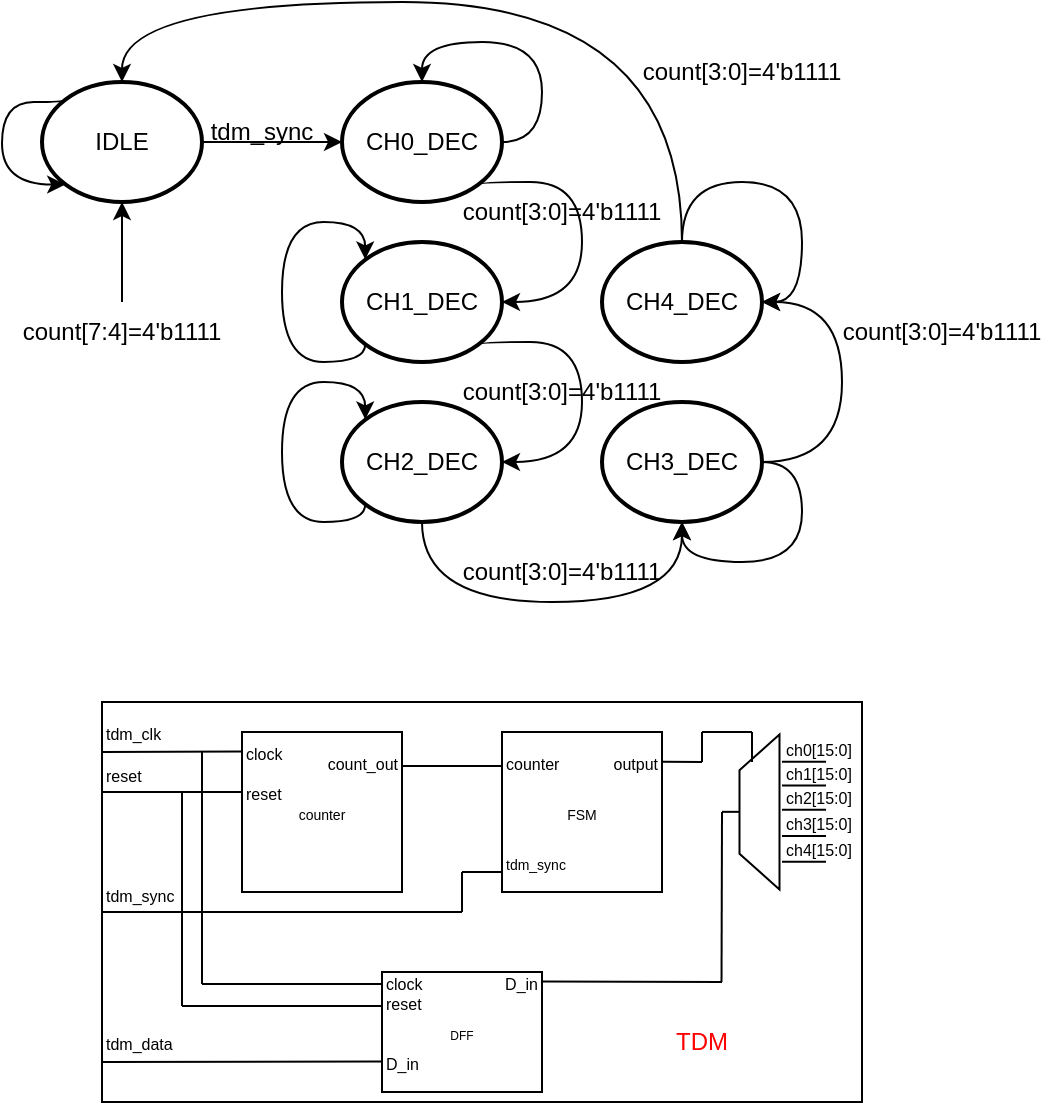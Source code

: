 <mxfile version="22.1.0" type="github">
  <diagram id="pO2yckjJLUHZ3hkfKYDs" name="Page-1">
    <mxGraphModel dx="1434" dy="1565" grid="1" gridSize="1" guides="1" tooltips="1" connect="1" arrows="1" fold="1" page="1" pageScale="1" pageWidth="1169" pageHeight="827" math="0" shadow="0">
      <root>
        <mxCell id="0" />
        <mxCell id="1" parent="0" />
        <mxCell id="-irzvPiJJPFumrXj4F0A-79" value="IDLE" style="strokeWidth=2;html=1;shape=mxgraph.flowchart.start_2;whiteSpace=wrap;movable=1;resizable=1;rotatable=1;deletable=1;editable=1;locked=0;connectable=1;" vertex="1" parent="1">
          <mxGeometry x="300" y="30" width="80" height="60" as="geometry" />
        </mxCell>
        <mxCell id="-irzvPiJJPFumrXj4F0A-80" value="CH0_DEC" style="strokeWidth=2;html=1;shape=mxgraph.flowchart.start_2;whiteSpace=wrap;movable=1;resizable=1;rotatable=1;deletable=1;editable=1;locked=0;connectable=1;" vertex="1" parent="1">
          <mxGeometry x="450" y="30" width="80" height="60" as="geometry" />
        </mxCell>
        <mxCell id="-irzvPiJJPFumrXj4F0A-81" value="CH1_DEC" style="strokeWidth=2;html=1;shape=mxgraph.flowchart.start_2;whiteSpace=wrap;movable=1;resizable=1;rotatable=1;deletable=1;editable=1;locked=0;connectable=1;" vertex="1" parent="1">
          <mxGeometry x="450" y="110" width="80" height="60" as="geometry" />
        </mxCell>
        <mxCell id="-irzvPiJJPFumrXj4F0A-82" value="CH4_DEC" style="strokeWidth=2;html=1;shape=mxgraph.flowchart.start_2;whiteSpace=wrap;movable=1;resizable=1;rotatable=1;deletable=1;editable=1;locked=0;connectable=1;" vertex="1" parent="1">
          <mxGeometry x="580" y="110" width="80" height="60" as="geometry" />
        </mxCell>
        <mxCell id="-irzvPiJJPFumrXj4F0A-83" value="CH3_DEC" style="strokeWidth=2;html=1;shape=mxgraph.flowchart.start_2;whiteSpace=wrap;movable=1;resizable=1;rotatable=1;deletable=1;editable=1;locked=0;connectable=1;" vertex="1" parent="1">
          <mxGeometry x="580" y="190" width="80" height="60" as="geometry" />
        </mxCell>
        <mxCell id="-irzvPiJJPFumrXj4F0A-84" value="CH2_DEC" style="strokeWidth=2;html=1;shape=mxgraph.flowchart.start_2;whiteSpace=wrap;movable=1;resizable=1;rotatable=1;deletable=1;editable=1;locked=0;connectable=1;" vertex="1" parent="1">
          <mxGeometry x="450" y="190" width="80" height="60" as="geometry" />
        </mxCell>
        <mxCell id="-irzvPiJJPFumrXj4F0A-85" value="" style="endArrow=classic;html=1;rounded=0;edgeStyle=orthogonalEdgeStyle;curved=1;entryX=1;entryY=0.5;entryDx=0;entryDy=0;entryPerimeter=0;exitX=0.855;exitY=0.855;exitDx=0;exitDy=0;exitPerimeter=0;movable=1;resizable=1;rotatable=1;deletable=1;editable=1;locked=0;connectable=1;" edge="1" parent="1" source="-irzvPiJJPFumrXj4F0A-80" target="-irzvPiJJPFumrXj4F0A-81">
          <mxGeometry width="50" height="50" relative="1" as="geometry">
            <mxPoint x="580" y="50" as="sourcePoint" />
            <mxPoint x="676" y="50" as="targetPoint" />
            <Array as="points">
              <mxPoint x="518" y="80" />
              <mxPoint x="570" y="80" />
              <mxPoint x="570" y="140" />
            </Array>
          </mxGeometry>
        </mxCell>
        <mxCell id="-irzvPiJJPFumrXj4F0A-86" value="" style="endArrow=classic;html=1;rounded=0;edgeStyle=orthogonalEdgeStyle;curved=1;entryX=1;entryY=0.5;entryDx=0;entryDy=0;entryPerimeter=0;exitX=0.855;exitY=0.855;exitDx=0;exitDy=0;exitPerimeter=0;movable=1;resizable=1;rotatable=1;deletable=1;editable=1;locked=0;connectable=1;" edge="1" parent="1" source="-irzvPiJJPFumrXj4F0A-81" target="-irzvPiJJPFumrXj4F0A-84">
          <mxGeometry width="50" height="50" relative="1" as="geometry">
            <mxPoint x="530" y="160" as="sourcePoint" />
            <mxPoint x="530" y="240" as="targetPoint" />
            <Array as="points">
              <mxPoint x="518" y="160" />
              <mxPoint x="570" y="160" />
              <mxPoint x="570" y="220" />
            </Array>
          </mxGeometry>
        </mxCell>
        <mxCell id="-irzvPiJJPFumrXj4F0A-87" value="" style="endArrow=classic;html=1;rounded=0;edgeStyle=orthogonalEdgeStyle;curved=1;entryX=0.5;entryY=1;entryDx=0;entryDy=0;entryPerimeter=0;exitX=0.5;exitY=1;exitDx=0;exitDy=0;exitPerimeter=0;movable=1;resizable=1;rotatable=1;deletable=1;editable=1;locked=0;connectable=1;" edge="1" parent="1" source="-irzvPiJJPFumrXj4F0A-84" target="-irzvPiJJPFumrXj4F0A-83">
          <mxGeometry width="50" height="50" relative="1" as="geometry">
            <mxPoint x="528" y="171" as="sourcePoint" />
            <mxPoint x="540" y="230" as="targetPoint" />
            <Array as="points">
              <mxPoint x="490" y="290" />
              <mxPoint x="620" y="290" />
            </Array>
          </mxGeometry>
        </mxCell>
        <mxCell id="-irzvPiJJPFumrXj4F0A-88" value="" style="endArrow=classic;html=1;rounded=0;edgeStyle=orthogonalEdgeStyle;curved=1;exitX=1;exitY=0.5;exitDx=0;exitDy=0;exitPerimeter=0;entryX=1;entryY=0.5;entryDx=0;entryDy=0;entryPerimeter=0;movable=1;resizable=1;rotatable=1;deletable=1;editable=1;locked=0;connectable=1;" edge="1" parent="1" source="-irzvPiJJPFumrXj4F0A-83" target="-irzvPiJJPFumrXj4F0A-82">
          <mxGeometry width="50" height="50" relative="1" as="geometry">
            <mxPoint x="690" y="151" as="sourcePoint" />
            <mxPoint x="730" y="240" as="targetPoint" />
            <Array as="points">
              <mxPoint x="700" y="220" />
              <mxPoint x="700" y="140" />
            </Array>
          </mxGeometry>
        </mxCell>
        <mxCell id="-irzvPiJJPFumrXj4F0A-89" value="" style="endArrow=classic;html=1;rounded=0;entryX=0;entryY=0.5;entryDx=0;entryDy=0;entryPerimeter=0;exitX=1;exitY=0.5;exitDx=0;exitDy=0;exitPerimeter=0;movable=1;resizable=1;rotatable=1;deletable=1;editable=1;locked=0;connectable=1;" edge="1" parent="1" source="-irzvPiJJPFumrXj4F0A-79" target="-irzvPiJJPFumrXj4F0A-80">
          <mxGeometry width="50" height="50" relative="1" as="geometry">
            <mxPoint x="380" y="85" as="sourcePoint" />
            <mxPoint x="430" y="35" as="targetPoint" />
          </mxGeometry>
        </mxCell>
        <mxCell id="-irzvPiJJPFumrXj4F0A-90" value="" style="endArrow=classic;html=1;rounded=0;edgeStyle=orthogonalEdgeStyle;curved=1;exitX=0.5;exitY=0;exitDx=0;exitDy=0;exitPerimeter=0;entryX=0.5;entryY=0;entryDx=0;entryDy=0;entryPerimeter=0;movable=1;resizable=1;rotatable=1;deletable=1;editable=1;locked=0;connectable=1;" edge="1" parent="1" source="-irzvPiJJPFumrXj4F0A-82" target="-irzvPiJJPFumrXj4F0A-79">
          <mxGeometry width="50" height="50" relative="1" as="geometry">
            <mxPoint x="610" y="80" as="sourcePoint" />
            <mxPoint x="610" as="targetPoint" />
            <Array as="points">
              <mxPoint x="620" y="-10" />
              <mxPoint x="340" y="-10" />
            </Array>
          </mxGeometry>
        </mxCell>
        <mxCell id="-irzvPiJJPFumrXj4F0A-91" value="tdm_sync" style="text;html=1;strokeColor=none;fillColor=none;align=center;verticalAlign=middle;whiteSpace=wrap;rounded=0;movable=1;resizable=1;rotatable=1;deletable=1;editable=1;locked=0;connectable=1;" vertex="1" parent="1">
          <mxGeometry x="380" y="40" width="60" height="30" as="geometry" />
        </mxCell>
        <mxCell id="-irzvPiJJPFumrXj4F0A-92" value="" style="endArrow=classic;html=1;rounded=0;edgeStyle=orthogonalEdgeStyle;curved=1;entryX=0.145;entryY=0.855;entryDx=0;entryDy=0;entryPerimeter=0;exitX=0.145;exitY=0.145;exitDx=0;exitDy=0;exitPerimeter=0;movable=1;resizable=1;rotatable=1;deletable=1;editable=1;locked=0;connectable=1;" edge="1" parent="1" source="-irzvPiJJPFumrXj4F0A-79" target="-irzvPiJJPFumrXj4F0A-79">
          <mxGeometry width="50" height="50" relative="1" as="geometry">
            <mxPoint x="169.97" y="140" as="sourcePoint" />
            <mxPoint x="299.97" y="140" as="targetPoint" />
            <Array as="points">
              <mxPoint x="312" y="40" />
              <mxPoint x="280" y="40" />
              <mxPoint x="280" y="81" />
            </Array>
          </mxGeometry>
        </mxCell>
        <mxCell id="-irzvPiJJPFumrXj4F0A-93" value="" style="endArrow=classic;html=1;rounded=0;entryX=0.5;entryY=1;entryDx=0;entryDy=0;entryPerimeter=0;movable=1;resizable=1;rotatable=1;deletable=1;editable=1;locked=0;connectable=1;" edge="1" parent="1" target="-irzvPiJJPFumrXj4F0A-79">
          <mxGeometry width="50" height="50" relative="1" as="geometry">
            <mxPoint x="340" y="140" as="sourcePoint" />
            <mxPoint x="380" y="190" as="targetPoint" />
          </mxGeometry>
        </mxCell>
        <mxCell id="-irzvPiJJPFumrXj4F0A-94" value="count[7:4]=4&#39;b1111" style="text;html=1;strokeColor=none;fillColor=none;align=center;verticalAlign=middle;whiteSpace=wrap;rounded=0;movable=1;resizable=1;rotatable=1;deletable=1;editable=1;locked=0;connectable=1;" vertex="1" parent="1">
          <mxGeometry x="310" y="140" width="60" height="30" as="geometry" />
        </mxCell>
        <mxCell id="-irzvPiJJPFumrXj4F0A-95" value="count[3:0]=4&#39;b1111" style="text;html=1;strokeColor=none;fillColor=none;align=center;verticalAlign=middle;whiteSpace=wrap;rounded=0;movable=1;resizable=1;rotatable=1;deletable=1;editable=1;locked=0;connectable=1;" vertex="1" parent="1">
          <mxGeometry x="530" y="80" width="60" height="30" as="geometry" />
        </mxCell>
        <mxCell id="-irzvPiJJPFumrXj4F0A-96" value="count[3:0]=4&#39;b1111" style="text;html=1;strokeColor=none;fillColor=none;align=center;verticalAlign=middle;whiteSpace=wrap;rounded=0;movable=1;resizable=1;rotatable=1;deletable=1;editable=1;locked=0;connectable=1;" vertex="1" parent="1">
          <mxGeometry x="530" y="170" width="60" height="30" as="geometry" />
        </mxCell>
        <mxCell id="-irzvPiJJPFumrXj4F0A-97" value="count[3:0]=4&#39;b1111" style="text;html=1;strokeColor=none;fillColor=none;align=center;verticalAlign=middle;whiteSpace=wrap;rounded=0;movable=1;resizable=1;rotatable=1;deletable=1;editable=1;locked=0;connectable=1;" vertex="1" parent="1">
          <mxGeometry x="530" y="260" width="60" height="30" as="geometry" />
        </mxCell>
        <mxCell id="-irzvPiJJPFumrXj4F0A-98" value="count[3:0]=4&#39;b1111" style="text;html=1;strokeColor=none;fillColor=none;align=center;verticalAlign=middle;whiteSpace=wrap;rounded=0;movable=1;resizable=1;rotatable=1;deletable=1;editable=1;locked=0;connectable=1;" vertex="1" parent="1">
          <mxGeometry x="720" y="140" width="60" height="30" as="geometry" />
        </mxCell>
        <mxCell id="-irzvPiJJPFumrXj4F0A-99" value="count[3:0]=4&#39;b1111" style="text;html=1;strokeColor=none;fillColor=none;align=center;verticalAlign=middle;whiteSpace=wrap;rounded=0;movable=1;resizable=1;rotatable=1;deletable=1;editable=1;locked=0;connectable=1;" vertex="1" parent="1">
          <mxGeometry x="620" y="10" width="60" height="30" as="geometry" />
        </mxCell>
        <mxCell id="-irzvPiJJPFumrXj4F0A-100" value="" style="endArrow=classic;html=1;rounded=0;edgeStyle=orthogonalEdgeStyle;curved=1;exitX=1;exitY=0.5;exitDx=0;exitDy=0;exitPerimeter=0;entryX=0.5;entryY=0;entryDx=0;entryDy=0;entryPerimeter=0;movable=1;resizable=1;rotatable=1;deletable=1;editable=1;locked=0;connectable=1;" edge="1" parent="1" source="-irzvPiJJPFumrXj4F0A-80" target="-irzvPiJJPFumrXj4F0A-80">
          <mxGeometry width="50" height="50" relative="1" as="geometry">
            <mxPoint x="630" y="120" as="sourcePoint" />
            <mxPoint x="350" y="40" as="targetPoint" />
            <Array as="points">
              <mxPoint x="550" y="60" />
              <mxPoint x="550" y="10" />
              <mxPoint x="490" y="10" />
            </Array>
          </mxGeometry>
        </mxCell>
        <mxCell id="-irzvPiJJPFumrXj4F0A-101" value="" style="endArrow=classic;html=1;rounded=0;edgeStyle=orthogonalEdgeStyle;curved=1;exitX=0.145;exitY=0.855;exitDx=0;exitDy=0;exitPerimeter=0;entryX=0.145;entryY=0.145;entryDx=0;entryDy=0;entryPerimeter=0;movable=1;resizable=1;rotatable=1;deletable=1;editable=1;locked=0;connectable=1;" edge="1" parent="1" source="-irzvPiJJPFumrXj4F0A-81" target="-irzvPiJJPFumrXj4F0A-81">
          <mxGeometry width="50" height="50" relative="1" as="geometry">
            <mxPoint x="400.03" y="260" as="sourcePoint" />
            <mxPoint x="360.03" y="230" as="targetPoint" />
            <Array as="points">
              <mxPoint x="462" y="170" />
              <mxPoint x="420" y="170" />
              <mxPoint x="420" y="100" />
              <mxPoint x="462" y="100" />
            </Array>
          </mxGeometry>
        </mxCell>
        <mxCell id="-irzvPiJJPFumrXj4F0A-102" value="" style="endArrow=classic;html=1;rounded=0;edgeStyle=orthogonalEdgeStyle;curved=1;exitX=0.145;exitY=0.855;exitDx=0;exitDy=0;exitPerimeter=0;entryX=0.145;entryY=0.145;entryDx=0;entryDy=0;entryPerimeter=0;movable=1;resizable=1;rotatable=1;deletable=1;editable=1;locked=0;connectable=1;" edge="1" parent="1" source="-irzvPiJJPFumrXj4F0A-84" target="-irzvPiJJPFumrXj4F0A-84">
          <mxGeometry width="50" height="50" relative="1" as="geometry">
            <mxPoint x="440" y="241" as="sourcePoint" />
            <mxPoint x="440" y="199" as="targetPoint" />
            <Array as="points">
              <mxPoint x="462" y="250" />
              <mxPoint x="420" y="250" />
              <mxPoint x="420" y="180" />
              <mxPoint x="462" y="180" />
            </Array>
          </mxGeometry>
        </mxCell>
        <mxCell id="-irzvPiJJPFumrXj4F0A-103" value="" style="endArrow=classic;html=1;rounded=0;edgeStyle=orthogonalEdgeStyle;curved=1;exitX=1;exitY=0.5;exitDx=0;exitDy=0;exitPerimeter=0;entryX=0.5;entryY=1;entryDx=0;entryDy=0;entryPerimeter=0;movable=1;resizable=1;rotatable=1;deletable=1;editable=1;locked=0;connectable=1;" edge="1" parent="1" source="-irzvPiJJPFumrXj4F0A-83" target="-irzvPiJJPFumrXj4F0A-83">
          <mxGeometry width="50" height="50" relative="1" as="geometry">
            <mxPoint x="740" y="220" as="sourcePoint" />
            <mxPoint x="700" y="190" as="targetPoint" />
            <Array as="points">
              <mxPoint x="680" y="220" />
              <mxPoint x="680" y="270" />
              <mxPoint x="620" y="270" />
            </Array>
          </mxGeometry>
        </mxCell>
        <mxCell id="-irzvPiJJPFumrXj4F0A-104" value="" style="endArrow=classic;html=1;rounded=0;edgeStyle=orthogonalEdgeStyle;curved=1;exitX=0.5;exitY=0;exitDx=0;exitDy=0;exitPerimeter=0;entryX=1;entryY=0.5;entryDx=0;entryDy=0;entryPerimeter=0;movable=1;resizable=1;rotatable=1;deletable=1;editable=1;locked=0;connectable=1;" edge="1" parent="1" source="-irzvPiJJPFumrXj4F0A-82" target="-irzvPiJJPFumrXj4F0A-82">
          <mxGeometry width="50" height="50" relative="1" as="geometry">
            <mxPoint x="710" y="70" as="sourcePoint" />
            <mxPoint x="670" y="100" as="targetPoint" />
            <Array as="points">
              <mxPoint x="620" y="80" />
              <mxPoint x="680" y="80" />
              <mxPoint x="680" y="140" />
            </Array>
          </mxGeometry>
        </mxCell>
        <mxCell id="-irzvPiJJPFumrXj4F0A-149" value="" style="group" vertex="1" connectable="0" parent="1">
          <mxGeometry x="330" y="340" width="400" height="200" as="geometry" />
        </mxCell>
        <mxCell id="-irzvPiJJPFumrXj4F0A-75" value="" style="rounded=0;whiteSpace=wrap;html=1;" vertex="1" parent="-irzvPiJJPFumrXj4F0A-149">
          <mxGeometry width="380" height="200" as="geometry" />
        </mxCell>
        <mxCell id="-irzvPiJJPFumrXj4F0A-76" value="&lt;font style=&quot;font-size: 7px;&quot;&gt;FSM&lt;/font&gt;" style="rounded=0;whiteSpace=wrap;html=1;movable=1;resizable=1;rotatable=1;deletable=1;editable=1;locked=0;connectable=1;" vertex="1" parent="-irzvPiJJPFumrXj4F0A-149">
          <mxGeometry x="200" y="15" width="80" height="80" as="geometry" />
        </mxCell>
        <mxCell id="-irzvPiJJPFumrXj4F0A-77" value="" style="verticalLabelPosition=middle;verticalAlign=middle;html=1;shape=trapezoid;perimeter=trapezoidPerimeter;whiteSpace=wrap;size=0.23;arcSize=10;flipV=1;labelPosition=center;align=center;rotation=90;movable=1;resizable=1;rotatable=1;deletable=1;editable=1;locked=0;connectable=1;" vertex="1" parent="-irzvPiJJPFumrXj4F0A-149">
          <mxGeometry x="290" y="45" width="77.5" height="20" as="geometry" />
        </mxCell>
        <mxCell id="-irzvPiJJPFumrXj4F0A-78" value="&lt;font style=&quot;font-size: 8px;&quot;&gt;counter&lt;/font&gt;" style="text;html=1;strokeColor=none;fillColor=none;align=left;verticalAlign=middle;whiteSpace=wrap;rounded=0;movable=1;resizable=1;rotatable=1;deletable=1;editable=1;locked=0;connectable=1;" vertex="1" parent="-irzvPiJJPFumrXj4F0A-149">
          <mxGeometry x="200" y="15" width="60" height="30" as="geometry" />
        </mxCell>
        <mxCell id="-irzvPiJJPFumrXj4F0A-105" value="&lt;font style=&quot;font-size: 7px;&quot;&gt;tdm_sync&lt;/font&gt;" style="text;html=1;strokeColor=none;fillColor=none;align=left;verticalAlign=middle;whiteSpace=wrap;rounded=0;movable=1;resizable=1;rotatable=1;deletable=1;editable=1;locked=0;connectable=1;" vertex="1" parent="-irzvPiJJPFumrXj4F0A-149">
          <mxGeometry x="200" y="65" width="60" height="30" as="geometry" />
        </mxCell>
        <mxCell id="-irzvPiJJPFumrXj4F0A-106" value="&lt;font style=&quot;font-size: 8px;&quot;&gt;output&lt;/font&gt;" style="text;html=1;strokeColor=none;fillColor=none;align=right;verticalAlign=middle;whiteSpace=wrap;rounded=0;movable=1;resizable=1;rotatable=1;deletable=1;editable=1;locked=0;connectable=1;" vertex="1" parent="-irzvPiJJPFumrXj4F0A-149">
          <mxGeometry x="220" y="15" width="60" height="30" as="geometry" />
        </mxCell>
        <mxCell id="-irzvPiJJPFumrXj4F0A-107" value="" style="endArrow=none;html=1;rounded=0;endFill=0;movable=1;resizable=1;rotatable=1;deletable=1;editable=1;locked=0;connectable=1;" edge="1" parent="-irzvPiJJPFumrXj4F0A-149">
          <mxGeometry width="50" height="50" relative="1" as="geometry">
            <mxPoint x="150" y="32" as="sourcePoint" />
            <mxPoint x="200" y="32" as="targetPoint" />
          </mxGeometry>
        </mxCell>
        <mxCell id="-irzvPiJJPFumrXj4F0A-108" value="" style="endArrow=none;html=1;rounded=0;endFill=0;movable=1;resizable=1;rotatable=1;deletable=1;editable=1;locked=0;connectable=1;" edge="1" parent="-irzvPiJJPFumrXj4F0A-149">
          <mxGeometry width="50" height="50" relative="1" as="geometry">
            <mxPoint x="280" y="29.86" as="sourcePoint" />
            <mxPoint x="300" y="30" as="targetPoint" />
          </mxGeometry>
        </mxCell>
        <mxCell id="-irzvPiJJPFumrXj4F0A-109" value="" style="endArrow=none;html=1;rounded=0;endFill=0;movable=1;resizable=1;rotatable=1;deletable=1;editable=1;locked=0;connectable=1;" edge="1" parent="-irzvPiJJPFumrXj4F0A-149">
          <mxGeometry width="50" height="50" relative="1" as="geometry">
            <mxPoint x="300" y="15" as="sourcePoint" />
            <mxPoint x="300" y="30" as="targetPoint" />
          </mxGeometry>
        </mxCell>
        <mxCell id="-irzvPiJJPFumrXj4F0A-110" value="" style="endArrow=none;html=1;rounded=0;endFill=0;movable=1;resizable=1;rotatable=1;deletable=1;editable=1;locked=0;connectable=1;" edge="1" parent="-irzvPiJJPFumrXj4F0A-149">
          <mxGeometry width="50" height="50" relative="1" as="geometry">
            <mxPoint x="300" y="15" as="sourcePoint" />
            <mxPoint x="325" y="15" as="targetPoint" />
          </mxGeometry>
        </mxCell>
        <mxCell id="-irzvPiJJPFumrXj4F0A-111" value="" style="endArrow=none;html=1;rounded=0;endFill=0;movable=1;resizable=1;rotatable=1;deletable=1;editable=1;locked=0;connectable=1;" edge="1" parent="-irzvPiJJPFumrXj4F0A-149">
          <mxGeometry width="50" height="50" relative="1" as="geometry">
            <mxPoint x="340" y="41.81" as="sourcePoint" />
            <mxPoint x="362" y="41.81" as="targetPoint" />
          </mxGeometry>
        </mxCell>
        <mxCell id="-irzvPiJJPFumrXj4F0A-112" value="" style="endArrow=none;html=1;rounded=0;endFill=0;movable=1;resizable=1;rotatable=1;deletable=1;editable=1;locked=0;connectable=1;" edge="1" parent="-irzvPiJJPFumrXj4F0A-149">
          <mxGeometry width="50" height="50" relative="1" as="geometry">
            <mxPoint x="340" y="67" as="sourcePoint" />
            <mxPoint x="362" y="67" as="targetPoint" />
          </mxGeometry>
        </mxCell>
        <mxCell id="-irzvPiJJPFumrXj4F0A-113" value="" style="endArrow=none;html=1;rounded=0;endFill=0;movable=1;resizable=1;rotatable=1;deletable=1;editable=1;locked=0;connectable=1;" edge="1" parent="-irzvPiJJPFumrXj4F0A-149">
          <mxGeometry width="50" height="50" relative="1" as="geometry">
            <mxPoint x="340" y="79.9" as="sourcePoint" />
            <mxPoint x="362" y="79.9" as="targetPoint" />
          </mxGeometry>
        </mxCell>
        <mxCell id="-irzvPiJJPFumrXj4F0A-114" value="" style="endArrow=none;html=1;rounded=0;endFill=0;movable=1;resizable=1;rotatable=1;deletable=1;editable=1;locked=0;connectable=1;" edge="1" parent="-irzvPiJJPFumrXj4F0A-149">
          <mxGeometry width="50" height="50" relative="1" as="geometry">
            <mxPoint x="340" y="53.9" as="sourcePoint" />
            <mxPoint x="362" y="53.9" as="targetPoint" />
          </mxGeometry>
        </mxCell>
        <mxCell id="-irzvPiJJPFumrXj4F0A-115" value="" style="endArrow=none;html=1;rounded=0;endFill=0;movable=1;resizable=1;rotatable=1;deletable=1;editable=1;locked=0;connectable=1;" edge="1" parent="-irzvPiJJPFumrXj4F0A-149">
          <mxGeometry width="50" height="50" relative="1" as="geometry">
            <mxPoint x="340" y="29.9" as="sourcePoint" />
            <mxPoint x="362" y="29.9" as="targetPoint" />
          </mxGeometry>
        </mxCell>
        <mxCell id="-irzvPiJJPFumrXj4F0A-116" value="" style="endArrow=none;html=1;rounded=0;endFill=0;movable=1;resizable=1;rotatable=1;deletable=1;editable=1;locked=0;connectable=1;" edge="1" parent="-irzvPiJJPFumrXj4F0A-149">
          <mxGeometry width="50" height="50" relative="1" as="geometry">
            <mxPoint x="325" y="30" as="sourcePoint" />
            <mxPoint x="325" y="15" as="targetPoint" />
          </mxGeometry>
        </mxCell>
        <mxCell id="-irzvPiJJPFumrXj4F0A-117" value="&lt;font style=&quot;font-size: 6px;&quot;&gt;DFF&lt;/font&gt;" style="rounded=0;whiteSpace=wrap;html=1;movable=1;resizable=1;rotatable=1;deletable=1;editable=1;locked=0;connectable=1;" vertex="1" parent="-irzvPiJJPFumrXj4F0A-149">
          <mxGeometry x="140" y="135" width="80" height="60" as="geometry" />
        </mxCell>
        <mxCell id="-irzvPiJJPFumrXj4F0A-118" value="&lt;font style=&quot;font-size: 7px;&quot;&gt;counter&lt;/font&gt;" style="rounded=0;whiteSpace=wrap;html=1;movable=1;resizable=1;rotatable=1;deletable=1;editable=1;locked=0;connectable=1;" vertex="1" parent="-irzvPiJJPFumrXj4F0A-149">
          <mxGeometry x="70" y="15" width="80" height="80" as="geometry" />
        </mxCell>
        <mxCell id="-irzvPiJJPFumrXj4F0A-119" value="&lt;font style=&quot;font-size: 8px;&quot;&gt;clock&lt;/font&gt;" style="text;html=1;strokeColor=none;fillColor=none;align=left;verticalAlign=middle;whiteSpace=wrap;rounded=0;movable=1;resizable=1;rotatable=1;deletable=1;editable=1;locked=0;connectable=1;" vertex="1" parent="-irzvPiJJPFumrXj4F0A-149">
          <mxGeometry x="70" y="10" width="60" height="30" as="geometry" />
        </mxCell>
        <mxCell id="-irzvPiJJPFumrXj4F0A-120" value="&lt;span style=&quot;font-size: 8px;&quot;&gt;reset&lt;/span&gt;" style="text;html=1;strokeColor=none;fillColor=none;align=left;verticalAlign=middle;whiteSpace=wrap;rounded=0;movable=1;resizable=1;rotatable=1;deletable=1;editable=1;locked=0;connectable=1;" vertex="1" parent="-irzvPiJJPFumrXj4F0A-149">
          <mxGeometry x="70" y="30" width="60" height="30" as="geometry" />
        </mxCell>
        <mxCell id="-irzvPiJJPFumrXj4F0A-121" value="&lt;span style=&quot;font-size: 8px;&quot;&gt;count_out&lt;/span&gt;" style="text;html=1;strokeColor=none;fillColor=none;align=right;verticalAlign=middle;whiteSpace=wrap;rounded=0;movable=1;resizable=1;rotatable=1;deletable=1;editable=1;locked=0;connectable=1;" vertex="1" parent="-irzvPiJJPFumrXj4F0A-149">
          <mxGeometry x="90" y="15" width="60" height="30" as="geometry" />
        </mxCell>
        <mxCell id="-irzvPiJJPFumrXj4F0A-122" value="&lt;font style=&quot;font-size: 8px;&quot;&gt;clock&lt;/font&gt;" style="text;html=1;strokeColor=none;fillColor=none;align=left;verticalAlign=middle;whiteSpace=wrap;rounded=0;movable=1;resizable=1;rotatable=1;deletable=1;editable=1;locked=0;connectable=1;" vertex="1" parent="-irzvPiJJPFumrXj4F0A-149">
          <mxGeometry x="140" y="125" width="60" height="30" as="geometry" />
        </mxCell>
        <mxCell id="-irzvPiJJPFumrXj4F0A-123" value="&lt;span style=&quot;font-size: 8px;&quot;&gt;reset&lt;/span&gt;" style="text;html=1;strokeColor=none;fillColor=none;align=left;verticalAlign=middle;whiteSpace=wrap;rounded=0;movable=1;resizable=1;rotatable=1;deletable=1;editable=1;locked=0;connectable=1;" vertex="1" parent="-irzvPiJJPFumrXj4F0A-149">
          <mxGeometry x="140" y="135" width="60" height="30" as="geometry" />
        </mxCell>
        <mxCell id="-irzvPiJJPFumrXj4F0A-124" value="&lt;span style=&quot;font-size: 8px;&quot;&gt;D_in&lt;/span&gt;" style="text;html=1;strokeColor=none;fillColor=none;align=left;verticalAlign=middle;whiteSpace=wrap;rounded=0;movable=1;resizable=1;rotatable=1;deletable=1;editable=1;locked=0;connectable=1;" vertex="1" parent="-irzvPiJJPFumrXj4F0A-149">
          <mxGeometry x="140" y="165" width="60" height="30" as="geometry" />
        </mxCell>
        <mxCell id="-irzvPiJJPFumrXj4F0A-125" value="" style="endArrow=none;html=1;rounded=0;endFill=0;movable=1;resizable=1;rotatable=1;deletable=1;editable=1;locked=0;connectable=1;" edge="1" parent="-irzvPiJJPFumrXj4F0A-149">
          <mxGeometry width="50" height="50" relative="1" as="geometry">
            <mxPoint y="25" as="sourcePoint" />
            <mxPoint x="70" y="24.76" as="targetPoint" />
          </mxGeometry>
        </mxCell>
        <mxCell id="-irzvPiJJPFumrXj4F0A-126" value="" style="endArrow=none;html=1;rounded=0;endFill=0;movable=1;resizable=1;rotatable=1;deletable=1;editable=1;locked=0;connectable=1;" edge="1" parent="-irzvPiJJPFumrXj4F0A-149">
          <mxGeometry width="50" height="50" relative="1" as="geometry">
            <mxPoint x="50" y="25" as="sourcePoint" />
            <mxPoint x="50" y="141" as="targetPoint" />
          </mxGeometry>
        </mxCell>
        <mxCell id="-irzvPiJJPFumrXj4F0A-127" value="" style="endArrow=none;html=1;rounded=0;endFill=0;movable=1;resizable=1;rotatable=1;deletable=1;editable=1;locked=0;connectable=1;" edge="1" parent="-irzvPiJJPFumrXj4F0A-149">
          <mxGeometry width="50" height="50" relative="1" as="geometry">
            <mxPoint x="140" y="141" as="sourcePoint" />
            <mxPoint x="50" y="141" as="targetPoint" />
          </mxGeometry>
        </mxCell>
        <mxCell id="-irzvPiJJPFumrXj4F0A-128" value="" style="endArrow=none;html=1;rounded=0;endFill=0;movable=1;resizable=1;rotatable=1;deletable=1;editable=1;locked=0;connectable=1;" edge="1" parent="-irzvPiJJPFumrXj4F0A-149">
          <mxGeometry width="50" height="50" relative="1" as="geometry">
            <mxPoint y="45" as="sourcePoint" />
            <mxPoint x="70" y="45" as="targetPoint" />
          </mxGeometry>
        </mxCell>
        <mxCell id="-irzvPiJJPFumrXj4F0A-129" value="" style="endArrow=none;html=1;rounded=0;endFill=0;movable=1;resizable=1;rotatable=1;deletable=1;editable=1;locked=0;connectable=1;" edge="1" parent="-irzvPiJJPFumrXj4F0A-149">
          <mxGeometry width="50" height="50" relative="1" as="geometry">
            <mxPoint x="40" y="152" as="sourcePoint" />
            <mxPoint x="40" y="45" as="targetPoint" />
          </mxGeometry>
        </mxCell>
        <mxCell id="-irzvPiJJPFumrXj4F0A-130" value="" style="endArrow=none;html=1;rounded=0;endFill=0;movable=1;resizable=1;rotatable=1;deletable=1;editable=1;locked=0;connectable=1;" edge="1" parent="-irzvPiJJPFumrXj4F0A-149">
          <mxGeometry width="50" height="50" relative="1" as="geometry">
            <mxPoint x="40" y="152" as="sourcePoint" />
            <mxPoint x="140" y="152" as="targetPoint" />
          </mxGeometry>
        </mxCell>
        <mxCell id="-irzvPiJJPFumrXj4F0A-131" value="" style="endArrow=none;html=1;rounded=0;endFill=0;movable=1;resizable=1;rotatable=1;deletable=1;editable=1;locked=0;connectable=1;" edge="1" parent="-irzvPiJJPFumrXj4F0A-149">
          <mxGeometry width="50" height="50" relative="1" as="geometry">
            <mxPoint y="105" as="sourcePoint" />
            <mxPoint x="180" y="105" as="targetPoint" />
          </mxGeometry>
        </mxCell>
        <mxCell id="-irzvPiJJPFumrXj4F0A-132" value="" style="endArrow=none;html=1;rounded=0;endFill=0;movable=1;resizable=1;rotatable=1;deletable=1;editable=1;locked=0;connectable=1;" edge="1" parent="-irzvPiJJPFumrXj4F0A-149">
          <mxGeometry width="50" height="50" relative="1" as="geometry">
            <mxPoint x="180" y="105" as="sourcePoint" />
            <mxPoint x="180" y="85" as="targetPoint" />
          </mxGeometry>
        </mxCell>
        <mxCell id="-irzvPiJJPFumrXj4F0A-133" value="" style="endArrow=none;html=1;rounded=0;endFill=0;movable=1;resizable=1;rotatable=1;deletable=1;editable=1;locked=0;connectable=1;" edge="1" parent="-irzvPiJJPFumrXj4F0A-149">
          <mxGeometry width="50" height="50" relative="1" as="geometry">
            <mxPoint x="180" y="85" as="sourcePoint" />
            <mxPoint x="200" y="85" as="targetPoint" />
          </mxGeometry>
        </mxCell>
        <mxCell id="-irzvPiJJPFumrXj4F0A-134" value="" style="endArrow=none;html=1;rounded=0;endFill=0;movable=1;resizable=1;rotatable=1;deletable=1;editable=1;locked=0;connectable=1;" edge="1" parent="-irzvPiJJPFumrXj4F0A-149">
          <mxGeometry width="50" height="50" relative="1" as="geometry">
            <mxPoint y="180" as="sourcePoint" />
            <mxPoint x="140" y="179.76" as="targetPoint" />
          </mxGeometry>
        </mxCell>
        <mxCell id="-irzvPiJJPFumrXj4F0A-135" value="&lt;span style=&quot;font-size: 8px;&quot;&gt;D_in&lt;/span&gt;" style="text;html=1;strokeColor=none;fillColor=none;align=right;verticalAlign=middle;whiteSpace=wrap;rounded=0;movable=1;resizable=1;rotatable=1;deletable=1;editable=1;locked=0;connectable=1;" vertex="1" parent="-irzvPiJJPFumrXj4F0A-149">
          <mxGeometry x="160" y="125" width="60" height="30" as="geometry" />
        </mxCell>
        <mxCell id="-irzvPiJJPFumrXj4F0A-136" value="" style="endArrow=none;html=1;rounded=0;endFill=0;movable=1;resizable=1;rotatable=1;deletable=1;editable=1;locked=0;connectable=1;" edge="1" parent="-irzvPiJJPFumrXj4F0A-149">
          <mxGeometry width="50" height="50" relative="1" as="geometry">
            <mxPoint x="220" y="139.76" as="sourcePoint" />
            <mxPoint x="310" y="140" as="targetPoint" />
          </mxGeometry>
        </mxCell>
        <mxCell id="-irzvPiJJPFumrXj4F0A-137" value="" style="endArrow=none;html=1;rounded=0;endFill=0;movable=1;resizable=1;rotatable=1;deletable=1;editable=1;locked=0;connectable=1;" edge="1" parent="-irzvPiJJPFumrXj4F0A-149">
          <mxGeometry width="50" height="50" relative="1" as="geometry">
            <mxPoint x="309.76" y="140" as="sourcePoint" />
            <mxPoint x="310" y="55" as="targetPoint" />
          </mxGeometry>
        </mxCell>
        <mxCell id="-irzvPiJJPFumrXj4F0A-138" value="" style="endArrow=none;html=1;rounded=0;endFill=0;movable=1;resizable=1;rotatable=1;deletable=1;editable=1;locked=0;connectable=1;" edge="1" parent="-irzvPiJJPFumrXj4F0A-149">
          <mxGeometry width="50" height="50" relative="1" as="geometry">
            <mxPoint x="319" y="54.92" as="sourcePoint" />
            <mxPoint x="310" y="54.92" as="targetPoint" />
            <Array as="points">
              <mxPoint x="319" y="54.92" />
            </Array>
          </mxGeometry>
        </mxCell>
        <mxCell id="-irzvPiJJPFumrXj4F0A-139" value="&lt;span style=&quot;font-size: 8px;&quot;&gt;ch4[15:0]&lt;/span&gt;" style="text;html=1;strokeColor=none;fillColor=none;align=left;verticalAlign=middle;whiteSpace=wrap;rounded=0;movable=1;resizable=1;rotatable=1;deletable=1;editable=1;locked=0;connectable=1;" vertex="1" parent="-irzvPiJJPFumrXj4F0A-149">
          <mxGeometry x="340" y="58" width="60" height="30" as="geometry" />
        </mxCell>
        <mxCell id="-irzvPiJJPFumrXj4F0A-140" value="&lt;span style=&quot;font-size: 8px;&quot;&gt;ch3[15:0]&lt;/span&gt;" style="text;html=1;strokeColor=none;fillColor=none;align=left;verticalAlign=middle;whiteSpace=wrap;rounded=0;movable=1;resizable=1;rotatable=1;deletable=1;editable=1;locked=0;connectable=1;" vertex="1" parent="-irzvPiJJPFumrXj4F0A-149">
          <mxGeometry x="340" y="45" width="60" height="30" as="geometry" />
        </mxCell>
        <mxCell id="-irzvPiJJPFumrXj4F0A-141" value="&lt;span style=&quot;font-size: 8px;&quot;&gt;ch1[15:0]&lt;/span&gt;" style="text;html=1;strokeColor=none;fillColor=none;align=left;verticalAlign=middle;whiteSpace=wrap;rounded=0;movable=1;resizable=1;rotatable=1;deletable=1;editable=1;locked=0;connectable=1;" vertex="1" parent="-irzvPiJJPFumrXj4F0A-149">
          <mxGeometry x="340" y="20" width="60" height="30" as="geometry" />
        </mxCell>
        <mxCell id="-irzvPiJJPFumrXj4F0A-142" value="&lt;span style=&quot;font-size: 8px;&quot;&gt;ch2[15:0]&lt;/span&gt;" style="text;html=1;strokeColor=none;fillColor=none;align=left;verticalAlign=middle;whiteSpace=wrap;rounded=0;movable=1;resizable=1;rotatable=1;deletable=1;editable=1;locked=0;connectable=1;" vertex="1" parent="-irzvPiJJPFumrXj4F0A-149">
          <mxGeometry x="340" y="32" width="60" height="30" as="geometry" />
        </mxCell>
        <mxCell id="-irzvPiJJPFumrXj4F0A-143" value="&lt;span style=&quot;font-size: 8px;&quot;&gt;ch0[15:0]&lt;/span&gt;" style="text;html=1;strokeColor=none;fillColor=none;align=left;verticalAlign=middle;whiteSpace=wrap;rounded=0;movable=1;resizable=1;rotatable=1;deletable=1;editable=1;locked=0;connectable=1;" vertex="1" parent="-irzvPiJJPFumrXj4F0A-149">
          <mxGeometry x="340" y="8" width="60" height="30" as="geometry" />
        </mxCell>
        <mxCell id="-irzvPiJJPFumrXj4F0A-144" value="&lt;span style=&quot;font-size: 8px;&quot;&gt;tdm_sync&lt;/span&gt;" style="text;html=1;strokeColor=none;fillColor=none;align=left;verticalAlign=middle;whiteSpace=wrap;rounded=0;movable=1;resizable=1;rotatable=1;deletable=1;editable=1;locked=0;connectable=1;" vertex="1" parent="-irzvPiJJPFumrXj4F0A-149">
          <mxGeometry y="81" width="60" height="30" as="geometry" />
        </mxCell>
        <mxCell id="-irzvPiJJPFumrXj4F0A-145" value="&lt;span style=&quot;font-size: 8px;&quot;&gt;tdm_data&lt;/span&gt;" style="text;html=1;strokeColor=none;fillColor=none;align=left;verticalAlign=middle;whiteSpace=wrap;rounded=0;movable=1;resizable=1;rotatable=1;deletable=1;editable=1;locked=0;connectable=1;" vertex="1" parent="-irzvPiJJPFumrXj4F0A-149">
          <mxGeometry y="155" width="60" height="30" as="geometry" />
        </mxCell>
        <mxCell id="-irzvPiJJPFumrXj4F0A-146" value="&lt;span style=&quot;font-size: 8px;&quot;&gt;tdm_clk&lt;/span&gt;" style="text;html=1;strokeColor=none;fillColor=none;align=left;verticalAlign=middle;whiteSpace=wrap;rounded=0;movable=1;resizable=1;rotatable=1;deletable=1;editable=1;locked=0;connectable=1;" vertex="1" parent="-irzvPiJJPFumrXj4F0A-149">
          <mxGeometry width="60" height="30" as="geometry" />
        </mxCell>
        <mxCell id="-irzvPiJJPFumrXj4F0A-147" value="&lt;span style=&quot;font-size: 8px;&quot;&gt;reset&lt;/span&gt;" style="text;html=1;strokeColor=none;fillColor=none;align=left;verticalAlign=middle;whiteSpace=wrap;rounded=0;movable=1;resizable=1;rotatable=1;deletable=1;editable=1;locked=0;connectable=1;" vertex="1" parent="-irzvPiJJPFumrXj4F0A-149">
          <mxGeometry y="21" width="60" height="30" as="geometry" />
        </mxCell>
        <mxCell id="-irzvPiJJPFumrXj4F0A-148" value="&lt;font color=&quot;#ff0000&quot;&gt;TDM&lt;/font&gt;" style="text;html=1;strokeColor=none;fillColor=none;align=center;verticalAlign=middle;whiteSpace=wrap;rounded=0;" vertex="1" parent="-irzvPiJJPFumrXj4F0A-149">
          <mxGeometry x="270" y="155" width="60" height="30" as="geometry" />
        </mxCell>
      </root>
    </mxGraphModel>
  </diagram>
</mxfile>
